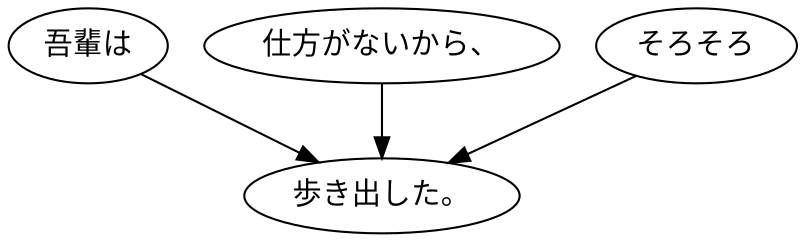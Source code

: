 digraph graph4134 {
	node0 [label="吾輩は"];
	node1 [label="仕方がないから、"];
	node2 [label="そろそろ"];
	node3 [label="歩き出した。"];
	node0 -> node3;
	node1 -> node3;
	node2 -> node3;
}
